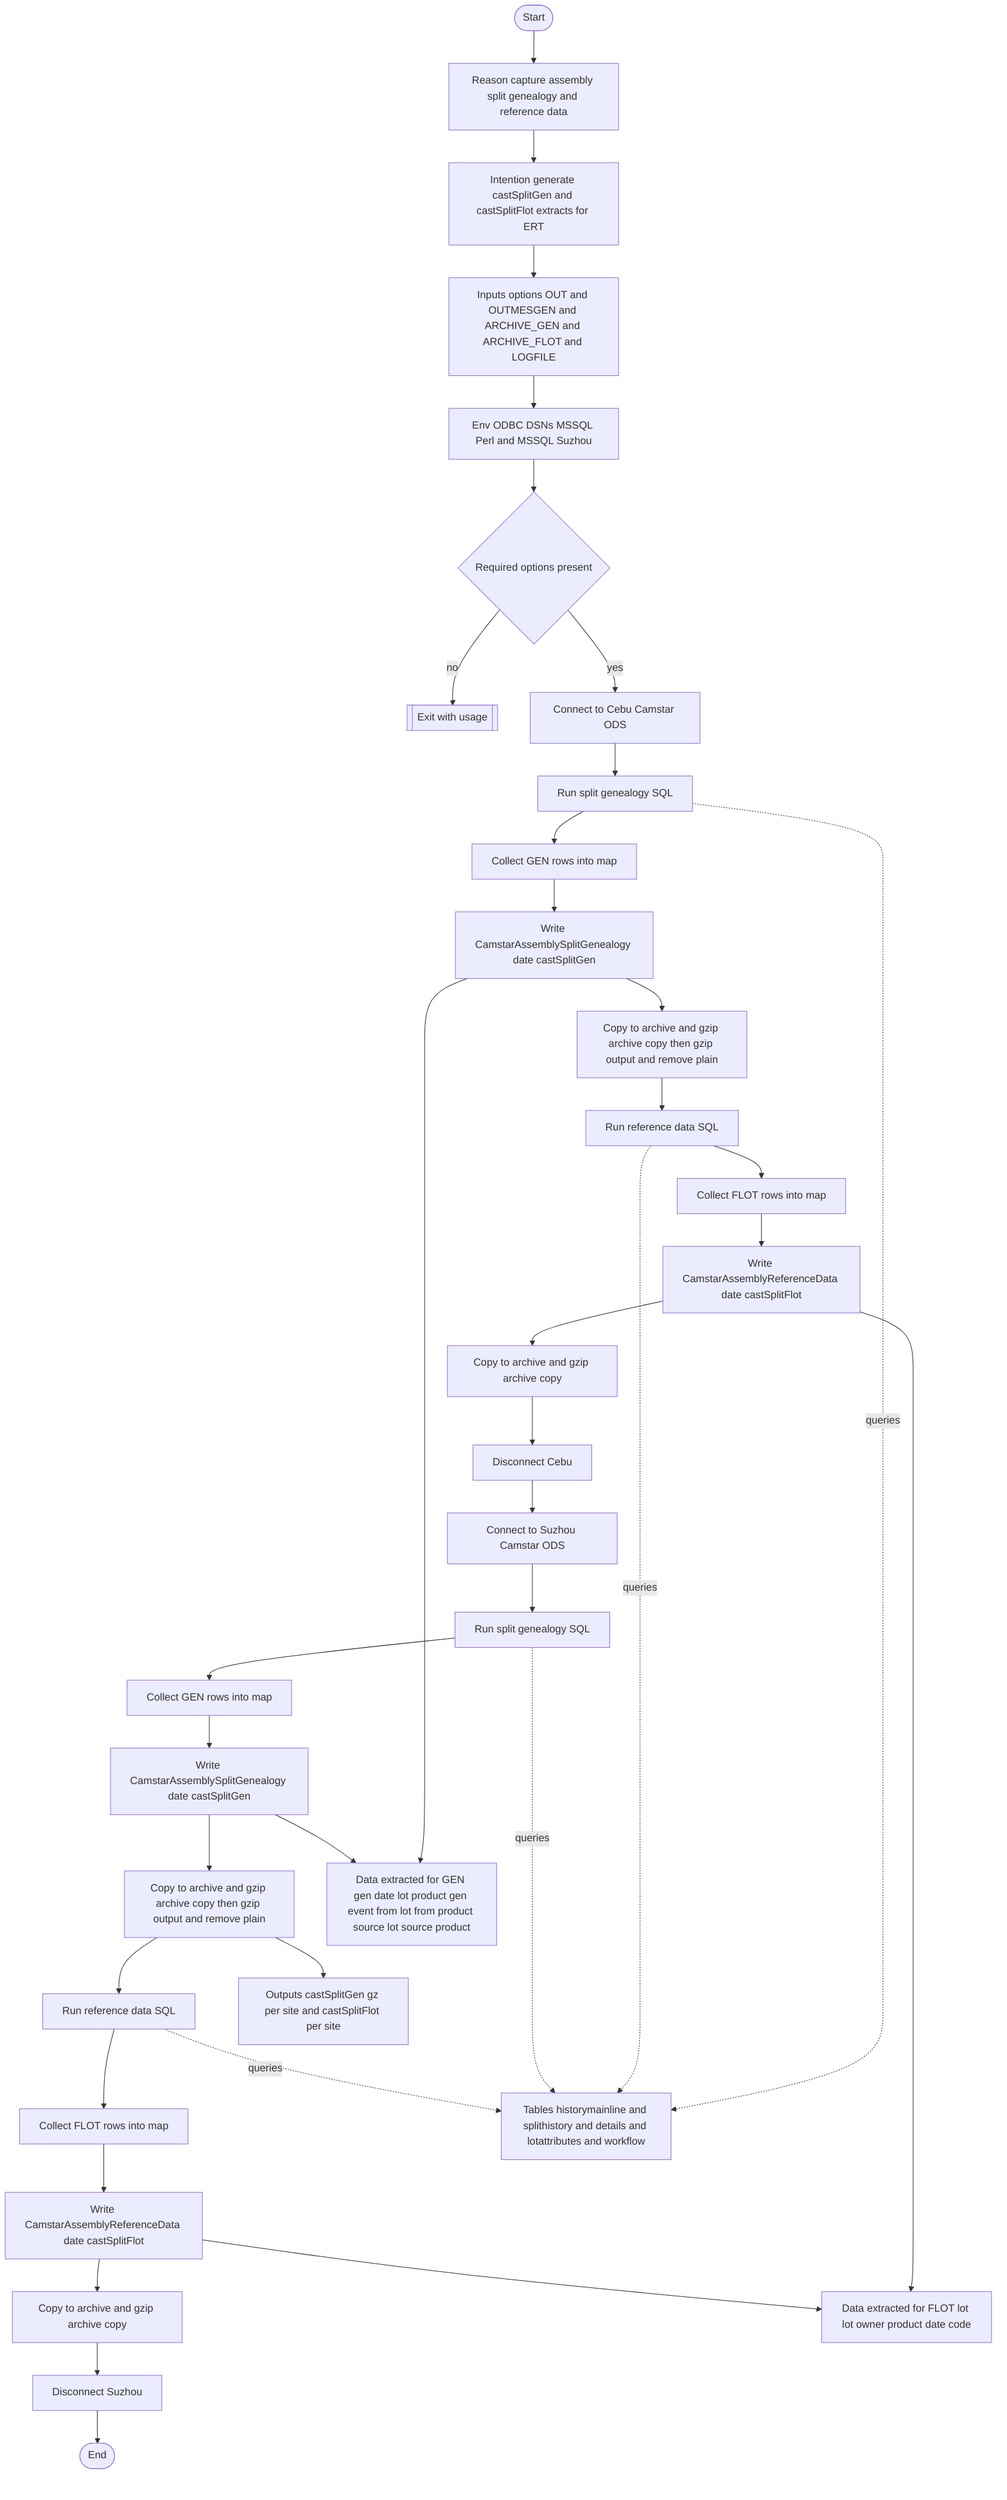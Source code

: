 %% Camstar Assembly Split Genealogy and Reference Data Extraction Flow
%% Source refb_ingest/getCamstarAssemblySplitGenealogyAndReferenceData.pl
%% Keep labels simple to avoid render errors

flowchart TD
  A([Start])
  RZ[Reason capture assembly split genealogy and reference data]
  IT[Intention generate castSplitGen and castSplitFlot extracts for ERT]

  INP[Inputs options OUT and OUTMESGEN and ARCHIVE_GEN and ARCHIVE_FLOT and LOGFILE]
  ENV[Env ODBC DSNs MSSQL Perl and MSSQL Suzhou]
  V1{Required options present}
  UX[[Exit with usage]]

  CEBU[Connect to Cebu Camstar ODS]
  GENSQL[Run split genealogy SQL]
  GENRES[Collect GEN rows into map]
  WGEN[Write CamstarAssemblySplitGenealogy date castSplitGen]
  ARCHGEN[Copy to archive and gzip archive copy then gzip output and remove plain]

  REFSQL[Run reference data SQL]
  REFRES[Collect FLOT rows into map]
  WREF[Write CamstarAssemblyReferenceData date castSplitFlot]
  ARCHREF[Copy to archive and gzip archive copy]
  D1[Disconnect Cebu]

  SZ[Connect to Suzhou Camstar ODS]
  GENSQL2[Run split genealogy SQL]
  GENRES2[Collect GEN rows into map]
  WGEN2[Write CamstarAssemblySplitGenealogy date castSplitGen]
  ARCHGEN2[Copy to archive and gzip archive copy then gzip output and remove plain]
  REFSQL2[Run reference data SQL]
  REFRES2[Collect FLOT rows into map]
  WREF2[Write CamstarAssemblyReferenceData date castSplitFlot]
  ARCHREF2[Copy to archive and gzip archive copy]
  D2[Disconnect Suzhou]
  ENDN([End])

  T1[Tables historymainline and splithistory and details and lotattributes and workflow]

  DATA[Data extracted for GEN gen date lot product gen event from lot from product source lot source product]
  DATA2[Data extracted for FLOT lot lot owner product date code]
  OUTS[Outputs castSplitGen gz per site and castSplitFlot per site]

  A --> RZ --> IT --> INP --> ENV --> V1
  V1 -- no --> UX
  V1 -- yes --> CEBU --> GENSQL --> GENRES --> WGEN --> ARCHGEN --> REFSQL --> REFRES --> WREF --> ARCHREF --> D1 --> SZ
  SZ --> GENSQL2 --> GENRES2 --> WGEN2 --> ARCHGEN2 --> REFSQL2 --> REFRES2 --> WREF2 --> ARCHREF2 --> D2 --> ENDN

  GENSQL -. queries .-> T1
  REFSQL -. queries .-> T1
  GENSQL2 -. queries .-> T1
  REFSQL2 -. queries .-> T1

  WGEN --> DATA
  WREF --> DATA2
  WGEN2 --> DATA
  WREF2 --> DATA2
  ARCHGEN2 --> OUTS